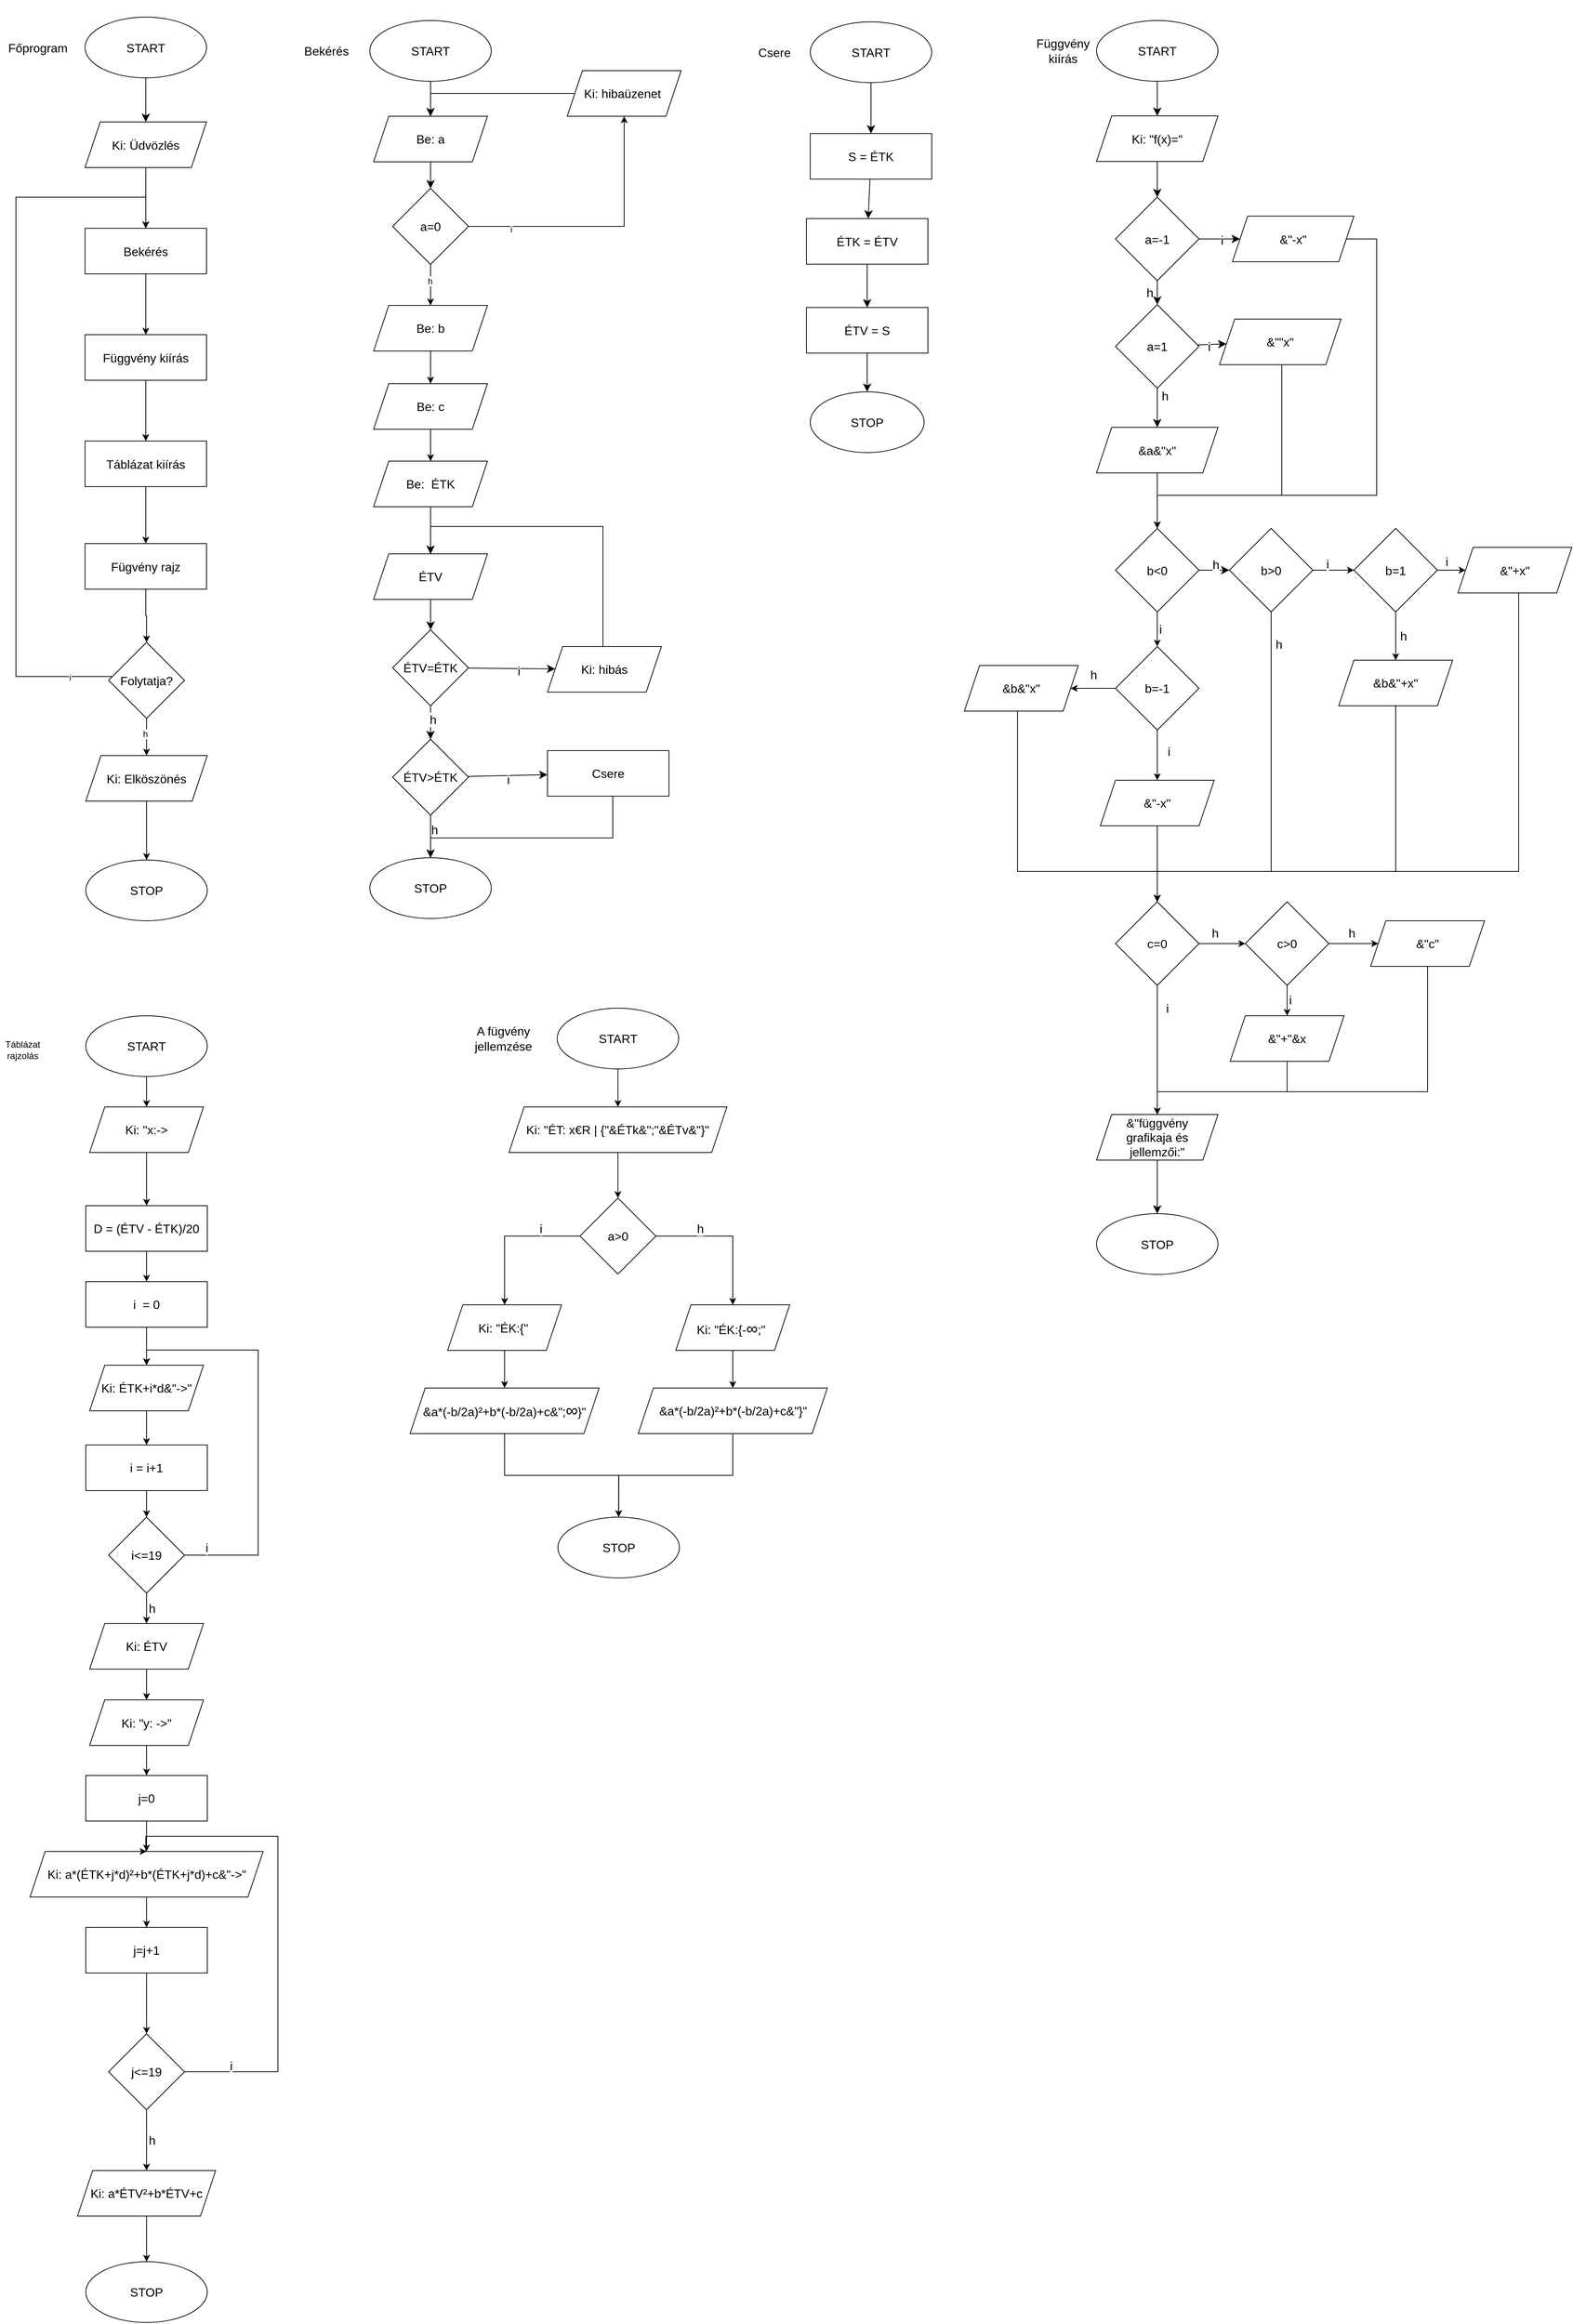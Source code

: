 <mxfile version="22.1.4" type="device">
  <diagram name="Page-1" id="qdzfyHsOn-7PARTNo58R">
    <mxGraphModel dx="932" dy="525" grid="1" gridSize="10" guides="1" tooltips="1" connect="1" arrows="1" fold="1" page="1" pageScale="1" pageWidth="2339" pageHeight="3300" math="0" shadow="0">
      <root>
        <mxCell id="0" />
        <mxCell id="1" parent="0" />
        <mxCell id="FSE7aKeg8mrb0SYGzCDo-2" value="" style="edgeStyle=orthogonalEdgeStyle;rounded=0;orthogonalLoop=1;jettySize=auto;html=1;" edge="1" parent="1" source="FSE7aKeg8mrb0SYGzCDo-3" target="FSE7aKeg8mrb0SYGzCDo-9">
          <mxGeometry relative="1" as="geometry" />
        </mxCell>
        <mxCell id="FSE7aKeg8mrb0SYGzCDo-3" value="Ki: Üdvözlés" style="shape=parallelogram;perimeter=parallelogramPerimeter;whiteSpace=wrap;html=1;fixedSize=1;fontSize=16;" vertex="1" parent="1">
          <mxGeometry x="232" y="173.5" width="160" height="60" as="geometry" />
        </mxCell>
        <mxCell id="FSE7aKeg8mrb0SYGzCDo-4" value="" style="edgeStyle=none;curved=1;rounded=0;orthogonalLoop=1;jettySize=auto;html=1;fontSize=12;startSize=8;endSize=8;" edge="1" parent="1" source="FSE7aKeg8mrb0SYGzCDo-5" target="FSE7aKeg8mrb0SYGzCDo-3">
          <mxGeometry relative="1" as="geometry" />
        </mxCell>
        <mxCell id="FSE7aKeg8mrb0SYGzCDo-5" value="START" style="ellipse;whiteSpace=wrap;html=1;fontSize=16;" vertex="1" parent="1">
          <mxGeometry x="232" y="35.5" width="160" height="80" as="geometry" />
        </mxCell>
        <mxCell id="FSE7aKeg8mrb0SYGzCDo-6" value="STOP" style="ellipse;whiteSpace=wrap;html=1;fontSize=16;" vertex="1" parent="1">
          <mxGeometry x="233" y="1145" width="160" height="80" as="geometry" />
        </mxCell>
        <mxCell id="FSE7aKeg8mrb0SYGzCDo-7" value="Főprogram" style="text;html=1;strokeColor=none;fillColor=none;align=center;verticalAlign=middle;whiteSpace=wrap;rounded=0;fontSize=16;" vertex="1" parent="1">
          <mxGeometry x="140" y="60.5" width="60" height="30" as="geometry" />
        </mxCell>
        <mxCell id="FSE7aKeg8mrb0SYGzCDo-8" value="" style="edgeStyle=orthogonalEdgeStyle;rounded=0;orthogonalLoop=1;jettySize=auto;html=1;" edge="1" parent="1" source="FSE7aKeg8mrb0SYGzCDo-9" target="FSE7aKeg8mrb0SYGzCDo-11">
          <mxGeometry relative="1" as="geometry" />
        </mxCell>
        <mxCell id="FSE7aKeg8mrb0SYGzCDo-9" value="Bekérés" style="whiteSpace=wrap;html=1;fontSize=16;" vertex="1" parent="1">
          <mxGeometry x="232" y="313.5" width="160" height="60" as="geometry" />
        </mxCell>
        <mxCell id="FSE7aKeg8mrb0SYGzCDo-10" value="" style="edgeStyle=orthogonalEdgeStyle;rounded=0;orthogonalLoop=1;jettySize=auto;html=1;" edge="1" parent="1" source="FSE7aKeg8mrb0SYGzCDo-11" target="FSE7aKeg8mrb0SYGzCDo-13">
          <mxGeometry relative="1" as="geometry" />
        </mxCell>
        <mxCell id="FSE7aKeg8mrb0SYGzCDo-11" value="Függvény kiírás" style="whiteSpace=wrap;html=1;fontSize=16;" vertex="1" parent="1">
          <mxGeometry x="232" y="453.5" width="160" height="60" as="geometry" />
        </mxCell>
        <mxCell id="FSE7aKeg8mrb0SYGzCDo-12" value="" style="edgeStyle=orthogonalEdgeStyle;rounded=0;orthogonalLoop=1;jettySize=auto;html=1;" edge="1" parent="1" source="FSE7aKeg8mrb0SYGzCDo-13" target="FSE7aKeg8mrb0SYGzCDo-15">
          <mxGeometry relative="1" as="geometry" />
        </mxCell>
        <mxCell id="FSE7aKeg8mrb0SYGzCDo-13" value="Táblázat kiírás" style="whiteSpace=wrap;html=1;fontSize=16;" vertex="1" parent="1">
          <mxGeometry x="232" y="593.5" width="160" height="60" as="geometry" />
        </mxCell>
        <mxCell id="FSE7aKeg8mrb0SYGzCDo-14" value="" style="edgeStyle=orthogonalEdgeStyle;rounded=0;orthogonalLoop=1;jettySize=auto;html=1;" edge="1" parent="1" source="FSE7aKeg8mrb0SYGzCDo-15" target="FSE7aKeg8mrb0SYGzCDo-20">
          <mxGeometry relative="1" as="geometry" />
        </mxCell>
        <mxCell id="FSE7aKeg8mrb0SYGzCDo-15" value="Fügvény rajz" style="whiteSpace=wrap;html=1;fontSize=16;" vertex="1" parent="1">
          <mxGeometry x="232" y="728.5" width="160" height="60" as="geometry" />
        </mxCell>
        <mxCell id="FSE7aKeg8mrb0SYGzCDo-16" value="" style="edgeStyle=orthogonalEdgeStyle;rounded=0;orthogonalLoop=1;jettySize=auto;html=1;entryX=0.5;entryY=0;entryDx=0;entryDy=0;" edge="1" parent="1" source="FSE7aKeg8mrb0SYGzCDo-20" target="FSE7aKeg8mrb0SYGzCDo-23">
          <mxGeometry relative="1" as="geometry">
            <mxPoint x="312" y="1003.5" as="targetPoint" />
            <Array as="points" />
          </mxGeometry>
        </mxCell>
        <mxCell id="FSE7aKeg8mrb0SYGzCDo-17" value="h" style="edgeLabel;html=1;align=center;verticalAlign=middle;resizable=0;points=[];" vertex="1" connectable="0" parent="FSE7aKeg8mrb0SYGzCDo-16">
          <mxGeometry x="-0.149" y="-2" relative="1" as="geometry">
            <mxPoint y="-1" as="offset" />
          </mxGeometry>
        </mxCell>
        <mxCell id="FSE7aKeg8mrb0SYGzCDo-18" style="edgeStyle=orthogonalEdgeStyle;rounded=0;orthogonalLoop=1;jettySize=auto;html=1;entryX=0.5;entryY=0;entryDx=0;entryDy=0;" edge="1" parent="1" source="FSE7aKeg8mrb0SYGzCDo-20" target="FSE7aKeg8mrb0SYGzCDo-9">
          <mxGeometry relative="1" as="geometry">
            <Array as="points">
              <mxPoint x="141" y="903.5" />
              <mxPoint x="141" y="272.5" />
              <mxPoint x="312" y="272.5" />
            </Array>
          </mxGeometry>
        </mxCell>
        <mxCell id="FSE7aKeg8mrb0SYGzCDo-19" value="i" style="edgeLabel;html=1;align=center;verticalAlign=middle;resizable=0;points=[];" vertex="1" connectable="0" parent="FSE7aKeg8mrb0SYGzCDo-18">
          <mxGeometry x="-0.885" y="1" relative="1" as="geometry">
            <mxPoint as="offset" />
          </mxGeometry>
        </mxCell>
        <mxCell id="FSE7aKeg8mrb0SYGzCDo-20" value="Folytatja?" style="rhombus;whiteSpace=wrap;html=1;fontSize=16;" vertex="1" parent="1">
          <mxGeometry x="263" y="858.5" width="100" height="100" as="geometry" />
        </mxCell>
        <mxCell id="FSE7aKeg8mrb0SYGzCDo-25" style="edgeStyle=orthogonalEdgeStyle;rounded=0;orthogonalLoop=1;jettySize=auto;html=1;entryX=0.5;entryY=0;entryDx=0;entryDy=0;" edge="1" parent="1" source="FSE7aKeg8mrb0SYGzCDo-23" target="FSE7aKeg8mrb0SYGzCDo-6">
          <mxGeometry relative="1" as="geometry" />
        </mxCell>
        <mxCell id="FSE7aKeg8mrb0SYGzCDo-23" value="Ki: Elköszönés" style="shape=parallelogram;perimeter=parallelogramPerimeter;whiteSpace=wrap;html=1;fixedSize=1;fontSize=16;" vertex="1" parent="1">
          <mxGeometry x="233" y="1007.5" width="160" height="60" as="geometry" />
        </mxCell>
        <mxCell id="FSE7aKeg8mrb0SYGzCDo-26" value="" style="edgeStyle=none;curved=1;rounded=0;orthogonalLoop=1;jettySize=auto;html=1;fontSize=12;startSize=8;endSize=8;" edge="1" parent="1" source="FSE7aKeg8mrb0SYGzCDo-27" target="FSE7aKeg8mrb0SYGzCDo-34">
          <mxGeometry relative="1" as="geometry" />
        </mxCell>
        <mxCell id="FSE7aKeg8mrb0SYGzCDo-27" value="Be: a" style="shape=parallelogram;perimeter=parallelogramPerimeter;whiteSpace=wrap;html=1;fixedSize=1;fontSize=16;" vertex="1" parent="1">
          <mxGeometry x="612" y="166" width="150" height="60" as="geometry" />
        </mxCell>
        <mxCell id="FSE7aKeg8mrb0SYGzCDo-28" value="" style="edgeStyle=none;curved=1;rounded=0;orthogonalLoop=1;jettySize=auto;html=1;fontSize=12;startSize=8;endSize=8;" edge="1" parent="1" source="FSE7aKeg8mrb0SYGzCDo-29" target="FSE7aKeg8mrb0SYGzCDo-27">
          <mxGeometry relative="1" as="geometry" />
        </mxCell>
        <mxCell id="FSE7aKeg8mrb0SYGzCDo-29" value="START" style="ellipse;whiteSpace=wrap;html=1;fontSize=16;" vertex="1" parent="1">
          <mxGeometry x="607" y="40" width="160" height="80" as="geometry" />
        </mxCell>
        <mxCell id="FSE7aKeg8mrb0SYGzCDo-30" style="edgeStyle=orthogonalEdgeStyle;rounded=0;orthogonalLoop=1;jettySize=auto;html=1;" edge="1" parent="1" source="FSE7aKeg8mrb0SYGzCDo-34" target="FSE7aKeg8mrb0SYGzCDo-38">
          <mxGeometry relative="1" as="geometry" />
        </mxCell>
        <mxCell id="FSE7aKeg8mrb0SYGzCDo-31" value="h&lt;br&gt;" style="edgeLabel;html=1;align=center;verticalAlign=middle;resizable=0;points=[];" vertex="1" connectable="0" parent="FSE7aKeg8mrb0SYGzCDo-30">
          <mxGeometry x="-0.192" y="-1" relative="1" as="geometry">
            <mxPoint as="offset" />
          </mxGeometry>
        </mxCell>
        <mxCell id="FSE7aKeg8mrb0SYGzCDo-32" style="edgeStyle=orthogonalEdgeStyle;rounded=0;orthogonalLoop=1;jettySize=auto;html=1;entryX=0.5;entryY=1;entryDx=0;entryDy=0;" edge="1" parent="1" source="FSE7aKeg8mrb0SYGzCDo-34" target="FSE7aKeg8mrb0SYGzCDo-36">
          <mxGeometry relative="1" as="geometry">
            <mxPoint x="826" y="224.167" as="targetPoint" />
          </mxGeometry>
        </mxCell>
        <mxCell id="FSE7aKeg8mrb0SYGzCDo-33" value="i" style="edgeLabel;html=1;align=center;verticalAlign=middle;resizable=0;points=[];" vertex="1" connectable="0" parent="FSE7aKeg8mrb0SYGzCDo-32">
          <mxGeometry x="-0.679" y="-4" relative="1" as="geometry">
            <mxPoint as="offset" />
          </mxGeometry>
        </mxCell>
        <mxCell id="FSE7aKeg8mrb0SYGzCDo-34" value="a=0" style="rhombus;whiteSpace=wrap;html=1;fontSize=16;" vertex="1" parent="1">
          <mxGeometry x="637" y="261" width="100" height="100" as="geometry" />
        </mxCell>
        <mxCell id="FSE7aKeg8mrb0SYGzCDo-35" style="edgeStyle=orthogonalEdgeStyle;rounded=0;orthogonalLoop=1;jettySize=auto;html=1;entryX=0.5;entryY=0;entryDx=0;entryDy=0;" edge="1" parent="1" source="FSE7aKeg8mrb0SYGzCDo-36" target="FSE7aKeg8mrb0SYGzCDo-27">
          <mxGeometry relative="1" as="geometry" />
        </mxCell>
        <mxCell id="FSE7aKeg8mrb0SYGzCDo-36" value="Ki: hibaüzenet&amp;nbsp;" style="shape=parallelogram;perimeter=parallelogramPerimeter;whiteSpace=wrap;html=1;fixedSize=1;fontSize=16;" vertex="1" parent="1">
          <mxGeometry x="867" y="106" width="150" height="60" as="geometry" />
        </mxCell>
        <mxCell id="FSE7aKeg8mrb0SYGzCDo-70" value="" style="edgeStyle=orthogonalEdgeStyle;rounded=0;orthogonalLoop=1;jettySize=auto;html=1;" edge="1" parent="1" source="FSE7aKeg8mrb0SYGzCDo-38" target="FSE7aKeg8mrb0SYGzCDo-69">
          <mxGeometry relative="1" as="geometry" />
        </mxCell>
        <mxCell id="FSE7aKeg8mrb0SYGzCDo-38" value="Be: b" style="shape=parallelogram;perimeter=parallelogramPerimeter;whiteSpace=wrap;html=1;fixedSize=1;fontSize=16;" vertex="1" parent="1">
          <mxGeometry x="612" y="415" width="150" height="60" as="geometry" />
        </mxCell>
        <mxCell id="FSE7aKeg8mrb0SYGzCDo-39" value="" style="edgeStyle=none;curved=1;rounded=0;orthogonalLoop=1;jettySize=auto;html=1;fontSize=12;startSize=8;endSize=8;" edge="1" parent="1" source="FSE7aKeg8mrb0SYGzCDo-40" target="FSE7aKeg8mrb0SYGzCDo-42">
          <mxGeometry relative="1" as="geometry" />
        </mxCell>
        <mxCell id="FSE7aKeg8mrb0SYGzCDo-40" value="Be:&amp;nbsp; ÉTK" style="shape=parallelogram;perimeter=parallelogramPerimeter;whiteSpace=wrap;html=1;fixedSize=1;fontSize=16;" vertex="1" parent="1">
          <mxGeometry x="612" y="620" width="150" height="60" as="geometry" />
        </mxCell>
        <mxCell id="FSE7aKeg8mrb0SYGzCDo-41" value="" style="edgeStyle=none;curved=1;rounded=0;orthogonalLoop=1;jettySize=auto;html=1;fontSize=12;startSize=8;endSize=8;" edge="1" parent="1" source="FSE7aKeg8mrb0SYGzCDo-42" target="FSE7aKeg8mrb0SYGzCDo-47">
          <mxGeometry relative="1" as="geometry" />
        </mxCell>
        <mxCell id="FSE7aKeg8mrb0SYGzCDo-42" value="ÉTV" style="shape=parallelogram;perimeter=parallelogramPerimeter;whiteSpace=wrap;html=1;fixedSize=1;fontSize=16;" vertex="1" parent="1">
          <mxGeometry x="612" y="742" width="150" height="60" as="geometry" />
        </mxCell>
        <mxCell id="FSE7aKeg8mrb0SYGzCDo-43" value="" style="edgeStyle=none;curved=1;rounded=0;orthogonalLoop=1;jettySize=auto;html=1;fontSize=12;startSize=8;endSize=8;" edge="1" parent="1" source="FSE7aKeg8mrb0SYGzCDo-47" target="FSE7aKeg8mrb0SYGzCDo-49">
          <mxGeometry relative="1" as="geometry" />
        </mxCell>
        <mxCell id="FSE7aKeg8mrb0SYGzCDo-44" value="i" style="edgeLabel;html=1;align=center;verticalAlign=middle;resizable=0;points=[];fontSize=16;" vertex="1" connectable="0" parent="FSE7aKeg8mrb0SYGzCDo-43">
          <mxGeometry x="0.151" y="-3" relative="1" as="geometry">
            <mxPoint as="offset" />
          </mxGeometry>
        </mxCell>
        <mxCell id="FSE7aKeg8mrb0SYGzCDo-45" value="" style="edgeStyle=none;curved=1;rounded=0;orthogonalLoop=1;jettySize=auto;html=1;fontSize=12;startSize=8;endSize=8;" edge="1" parent="1" source="FSE7aKeg8mrb0SYGzCDo-47" target="FSE7aKeg8mrb0SYGzCDo-54">
          <mxGeometry relative="1" as="geometry" />
        </mxCell>
        <mxCell id="FSE7aKeg8mrb0SYGzCDo-46" value="h" style="edgeLabel;html=1;align=center;verticalAlign=middle;resizable=0;points=[];fontSize=16;" vertex="1" connectable="0" parent="FSE7aKeg8mrb0SYGzCDo-45">
          <mxGeometry x="-0.205" y="3" relative="1" as="geometry">
            <mxPoint as="offset" />
          </mxGeometry>
        </mxCell>
        <mxCell id="FSE7aKeg8mrb0SYGzCDo-47" value="ÉTV=ÉTK" style="rhombus;whiteSpace=wrap;html=1;fontSize=16;" vertex="1" parent="1">
          <mxGeometry x="637" y="842" width="100" height="100" as="geometry" />
        </mxCell>
        <mxCell id="FSE7aKeg8mrb0SYGzCDo-48" style="edgeStyle=orthogonalEdgeStyle;rounded=0;orthogonalLoop=1;jettySize=auto;html=1;entryX=0.5;entryY=0;entryDx=0;entryDy=0;" edge="1" parent="1" source="FSE7aKeg8mrb0SYGzCDo-49" target="FSE7aKeg8mrb0SYGzCDo-42">
          <mxGeometry relative="1" as="geometry">
            <Array as="points">
              <mxPoint x="914" y="706" />
              <mxPoint x="687" y="706" />
            </Array>
          </mxGeometry>
        </mxCell>
        <mxCell id="FSE7aKeg8mrb0SYGzCDo-49" value="Ki: hibás" style="shape=parallelogram;perimeter=parallelogramPerimeter;whiteSpace=wrap;html=1;fixedSize=1;fontSize=16;" vertex="1" parent="1">
          <mxGeometry x="841" y="864" width="150" height="60" as="geometry" />
        </mxCell>
        <mxCell id="FSE7aKeg8mrb0SYGzCDo-50" style="edgeStyle=none;curved=1;rounded=0;orthogonalLoop=1;jettySize=auto;html=1;entryX=0.5;entryY=0;entryDx=0;entryDy=0;fontSize=12;startSize=8;endSize=8;" edge="1" parent="1" source="FSE7aKeg8mrb0SYGzCDo-54" target="FSE7aKeg8mrb0SYGzCDo-55">
          <mxGeometry relative="1" as="geometry" />
        </mxCell>
        <mxCell id="FSE7aKeg8mrb0SYGzCDo-51" value="h" style="edgeLabel;html=1;align=center;verticalAlign=middle;resizable=0;points=[];fontSize=16;" vertex="1" connectable="0" parent="FSE7aKeg8mrb0SYGzCDo-50">
          <mxGeometry x="-0.322" y="5" relative="1" as="geometry">
            <mxPoint as="offset" />
          </mxGeometry>
        </mxCell>
        <mxCell id="FSE7aKeg8mrb0SYGzCDo-52" value="" style="edgeStyle=none;curved=1;rounded=0;orthogonalLoop=1;jettySize=auto;html=1;fontSize=12;startSize=8;endSize=8;" edge="1" parent="1" source="FSE7aKeg8mrb0SYGzCDo-54" target="FSE7aKeg8mrb0SYGzCDo-57">
          <mxGeometry relative="1" as="geometry" />
        </mxCell>
        <mxCell id="FSE7aKeg8mrb0SYGzCDo-53" value="i" style="edgeLabel;html=1;align=center;verticalAlign=middle;resizable=0;points=[];fontSize=16;" vertex="1" connectable="0" parent="FSE7aKeg8mrb0SYGzCDo-52">
          <mxGeometry x="0.031" y="-5" relative="1" as="geometry">
            <mxPoint x="-1" as="offset" />
          </mxGeometry>
        </mxCell>
        <mxCell id="FSE7aKeg8mrb0SYGzCDo-54" value="ÉTV&amp;gt;ÉTK" style="rhombus;whiteSpace=wrap;html=1;fontSize=16;" vertex="1" parent="1">
          <mxGeometry x="637" y="986" width="100" height="100" as="geometry" />
        </mxCell>
        <mxCell id="FSE7aKeg8mrb0SYGzCDo-55" value="STOP" style="ellipse;whiteSpace=wrap;html=1;fontSize=16;" vertex="1" parent="1">
          <mxGeometry x="607" y="1142" width="160" height="80" as="geometry" />
        </mxCell>
        <mxCell id="FSE7aKeg8mrb0SYGzCDo-56" style="edgeStyle=orthogonalEdgeStyle;rounded=0;orthogonalLoop=1;jettySize=auto;html=1;entryX=0.5;entryY=0;entryDx=0;entryDy=0;" edge="1" parent="1" source="FSE7aKeg8mrb0SYGzCDo-57" target="FSE7aKeg8mrb0SYGzCDo-55">
          <mxGeometry relative="1" as="geometry">
            <Array as="points">
              <mxPoint x="927" y="1116" />
              <mxPoint x="687" y="1116" />
            </Array>
          </mxGeometry>
        </mxCell>
        <mxCell id="FSE7aKeg8mrb0SYGzCDo-57" value="Csere" style="whiteSpace=wrap;html=1;fontSize=16;" vertex="1" parent="1">
          <mxGeometry x="841" y="1001" width="160" height="60" as="geometry" />
        </mxCell>
        <mxCell id="FSE7aKeg8mrb0SYGzCDo-58" value="Bekérés" style="text;html=1;strokeColor=none;fillColor=none;align=center;verticalAlign=middle;whiteSpace=wrap;rounded=0;fontSize=16;" vertex="1" parent="1">
          <mxGeometry x="520" y="65" width="60" height="30" as="geometry" />
        </mxCell>
        <mxCell id="FSE7aKeg8mrb0SYGzCDo-59" value="" style="edgeStyle=none;curved=1;rounded=0;orthogonalLoop=1;jettySize=auto;html=1;fontSize=12;startSize=8;endSize=8;" edge="1" parent="1" source="FSE7aKeg8mrb0SYGzCDo-60" target="FSE7aKeg8mrb0SYGzCDo-63">
          <mxGeometry relative="1" as="geometry" />
        </mxCell>
        <mxCell id="FSE7aKeg8mrb0SYGzCDo-60" value="START" style="ellipse;whiteSpace=wrap;html=1;fontSize=16;" vertex="1" parent="1">
          <mxGeometry x="1187" y="41.75" width="160" height="80" as="geometry" />
        </mxCell>
        <mxCell id="FSE7aKeg8mrb0SYGzCDo-61" value="Csere" style="text;html=1;strokeColor=none;fillColor=none;align=center;verticalAlign=middle;whiteSpace=wrap;rounded=0;fontSize=16;" vertex="1" parent="1">
          <mxGeometry x="1110" y="13.25" width="60" height="137" as="geometry" />
        </mxCell>
        <mxCell id="FSE7aKeg8mrb0SYGzCDo-62" value="" style="edgeStyle=none;curved=1;rounded=0;orthogonalLoop=1;jettySize=auto;html=1;fontSize=12;startSize=8;endSize=8;" edge="1" parent="1" source="FSE7aKeg8mrb0SYGzCDo-63" target="FSE7aKeg8mrb0SYGzCDo-65">
          <mxGeometry relative="1" as="geometry" />
        </mxCell>
        <mxCell id="FSE7aKeg8mrb0SYGzCDo-63" value="S = ÉTK" style="whiteSpace=wrap;html=1;fontSize=16;" vertex="1" parent="1">
          <mxGeometry x="1187" y="188.75" width="160" height="60" as="geometry" />
        </mxCell>
        <mxCell id="FSE7aKeg8mrb0SYGzCDo-64" value="" style="edgeStyle=none;curved=1;rounded=0;orthogonalLoop=1;jettySize=auto;html=1;fontSize=12;startSize=8;endSize=8;" edge="1" parent="1" source="FSE7aKeg8mrb0SYGzCDo-65" target="FSE7aKeg8mrb0SYGzCDo-67">
          <mxGeometry relative="1" as="geometry" />
        </mxCell>
        <mxCell id="FSE7aKeg8mrb0SYGzCDo-65" value="ÉTK = ÉTV" style="whiteSpace=wrap;html=1;fontSize=16;" vertex="1" parent="1">
          <mxGeometry x="1182" y="300.75" width="160" height="60" as="geometry" />
        </mxCell>
        <mxCell id="FSE7aKeg8mrb0SYGzCDo-66" style="edgeStyle=none;curved=1;rounded=0;orthogonalLoop=1;jettySize=auto;html=1;fontSize=12;startSize=8;endSize=8;" edge="1" parent="1" source="FSE7aKeg8mrb0SYGzCDo-67" target="FSE7aKeg8mrb0SYGzCDo-68">
          <mxGeometry relative="1" as="geometry" />
        </mxCell>
        <mxCell id="FSE7aKeg8mrb0SYGzCDo-67" value="ÉTV = S" style="whiteSpace=wrap;html=1;fontSize=16;" vertex="1" parent="1">
          <mxGeometry x="1182" y="417.75" width="160" height="60" as="geometry" />
        </mxCell>
        <mxCell id="FSE7aKeg8mrb0SYGzCDo-68" value="STOP" style="ellipse;whiteSpace=wrap;html=1;fontSize=16;" vertex="1" parent="1">
          <mxGeometry x="1187" y="528.75" width="150" height="80" as="geometry" />
        </mxCell>
        <mxCell id="FSE7aKeg8mrb0SYGzCDo-71" style="edgeStyle=orthogonalEdgeStyle;rounded=0;orthogonalLoop=1;jettySize=auto;html=1;entryX=0.5;entryY=0;entryDx=0;entryDy=0;" edge="1" parent="1" source="FSE7aKeg8mrb0SYGzCDo-69" target="FSE7aKeg8mrb0SYGzCDo-40">
          <mxGeometry relative="1" as="geometry" />
        </mxCell>
        <mxCell id="FSE7aKeg8mrb0SYGzCDo-69" value="Be: c" style="shape=parallelogram;perimeter=parallelogramPerimeter;whiteSpace=wrap;html=1;fixedSize=1;fontSize=16;" vertex="1" parent="1">
          <mxGeometry x="612" y="518" width="150" height="60" as="geometry" />
        </mxCell>
        <mxCell id="FSE7aKeg8mrb0SYGzCDo-72" style="edgeStyle=orthogonalEdgeStyle;rounded=0;orthogonalLoop=1;jettySize=auto;html=1;entryX=0.5;entryY=0;entryDx=0;entryDy=0;" edge="1" parent="1" source="FSE7aKeg8mrb0SYGzCDo-73" target="FSE7aKeg8mrb0SYGzCDo-97">
          <mxGeometry relative="1" as="geometry" />
        </mxCell>
        <mxCell id="FSE7aKeg8mrb0SYGzCDo-73" value="&amp;amp;a&amp;amp;&quot;x&quot;" style="shape=parallelogram;perimeter=parallelogramPerimeter;whiteSpace=wrap;html=1;fixedSize=1;fontSize=16;" vertex="1" parent="1">
          <mxGeometry x="1564" y="575.5" width="160" height="60" as="geometry" />
        </mxCell>
        <mxCell id="FSE7aKeg8mrb0SYGzCDo-74" value="Függvény kiírás" style="text;html=1;strokeColor=none;fillColor=none;align=center;verticalAlign=middle;whiteSpace=wrap;rounded=0;fontSize=16;" vertex="1" parent="1">
          <mxGeometry x="1490" y="65" width="60" height="30" as="geometry" />
        </mxCell>
        <mxCell id="FSE7aKeg8mrb0SYGzCDo-75" value="" style="edgeStyle=none;curved=1;rounded=0;orthogonalLoop=1;jettySize=auto;html=1;fontSize=12;startSize=8;endSize=8;exitX=0.5;exitY=1;exitDx=0;exitDy=0;" edge="1" parent="1" source="FSE7aKeg8mrb0SYGzCDo-76" target="FSE7aKeg8mrb0SYGzCDo-78">
          <mxGeometry relative="1" as="geometry" />
        </mxCell>
        <mxCell id="FSE7aKeg8mrb0SYGzCDo-76" value="START" style="ellipse;whiteSpace=wrap;html=1;fontSize=16;" vertex="1" parent="1">
          <mxGeometry x="1564" y="40" width="160" height="80" as="geometry" />
        </mxCell>
        <mxCell id="FSE7aKeg8mrb0SYGzCDo-77" value="" style="edgeStyle=none;curved=1;rounded=0;orthogonalLoop=1;jettySize=auto;html=1;fontSize=12;startSize=8;endSize=8;" edge="1" parent="1" source="FSE7aKeg8mrb0SYGzCDo-78" target="FSE7aKeg8mrb0SYGzCDo-83">
          <mxGeometry relative="1" as="geometry" />
        </mxCell>
        <mxCell id="FSE7aKeg8mrb0SYGzCDo-78" value="Ki: &quot;f(x)=&quot;" style="shape=parallelogram;perimeter=parallelogramPerimeter;whiteSpace=wrap;html=1;fixedSize=1;fontSize=16;" vertex="1" parent="1">
          <mxGeometry x="1564" y="165.5" width="160" height="60" as="geometry" />
        </mxCell>
        <mxCell id="FSE7aKeg8mrb0SYGzCDo-79" value="" style="edgeStyle=none;curved=1;rounded=0;orthogonalLoop=1;jettySize=auto;html=1;fontSize=12;startSize=8;endSize=8;" edge="1" parent="1" source="FSE7aKeg8mrb0SYGzCDo-83" target="FSE7aKeg8mrb0SYGzCDo-85">
          <mxGeometry relative="1" as="geometry" />
        </mxCell>
        <mxCell id="FSE7aKeg8mrb0SYGzCDo-80" value="i" style="edgeLabel;html=1;align=center;verticalAlign=middle;resizable=0;points=[];fontSize=16;" vertex="1" connectable="0" parent="FSE7aKeg8mrb0SYGzCDo-79">
          <mxGeometry x="0.117" y="-1" relative="1" as="geometry">
            <mxPoint as="offset" />
          </mxGeometry>
        </mxCell>
        <mxCell id="FSE7aKeg8mrb0SYGzCDo-81" value="" style="edgeStyle=none;curved=1;rounded=0;orthogonalLoop=1;jettySize=auto;html=1;fontSize=12;startSize=8;endSize=8;" edge="1" parent="1" source="FSE7aKeg8mrb0SYGzCDo-83" target="FSE7aKeg8mrb0SYGzCDo-90">
          <mxGeometry relative="1" as="geometry" />
        </mxCell>
        <mxCell id="FSE7aKeg8mrb0SYGzCDo-82" value="h" style="edgeLabel;html=1;align=center;verticalAlign=middle;resizable=0;points=[];fontSize=16;" vertex="1" connectable="0" parent="FSE7aKeg8mrb0SYGzCDo-81">
          <mxGeometry x="-0.028" y="-10" relative="1" as="geometry">
            <mxPoint as="offset" />
          </mxGeometry>
        </mxCell>
        <mxCell id="FSE7aKeg8mrb0SYGzCDo-83" value="a=-1" style="rhombus;whiteSpace=wrap;html=1;fontSize=16;" vertex="1" parent="1">
          <mxGeometry x="1589" y="272.5" width="110" height="110" as="geometry" />
        </mxCell>
        <mxCell id="FSE7aKeg8mrb0SYGzCDo-84" style="edgeStyle=orthogonalEdgeStyle;rounded=0;orthogonalLoop=1;jettySize=auto;html=1;entryX=0.5;entryY=0;entryDx=0;entryDy=0;" edge="1" parent="1">
          <mxGeometry relative="1" as="geometry">
            <mxPoint x="1892.985" y="327.545" as="sourcePoint" />
            <mxPoint x="1644" y="708.5" as="targetPoint" />
            <Array as="points">
              <mxPoint x="1933" y="327" />
              <mxPoint x="1933" y="665" />
              <mxPoint x="1644" y="665" />
            </Array>
          </mxGeometry>
        </mxCell>
        <mxCell id="FSE7aKeg8mrb0SYGzCDo-85" value="&amp;amp;&quot;-x&quot;" style="shape=parallelogram;perimeter=parallelogramPerimeter;whiteSpace=wrap;html=1;fixedSize=1;fontSize=16;" vertex="1" parent="1">
          <mxGeometry x="1743" y="297.5" width="160" height="60" as="geometry" />
        </mxCell>
        <mxCell id="FSE7aKeg8mrb0SYGzCDo-86" value="" style="edgeStyle=none;curved=1;rounded=0;orthogonalLoop=1;jettySize=auto;html=1;fontSize=12;startSize=8;endSize=8;" edge="1" parent="1" source="FSE7aKeg8mrb0SYGzCDo-90" target="FSE7aKeg8mrb0SYGzCDo-92">
          <mxGeometry relative="1" as="geometry" />
        </mxCell>
        <mxCell id="FSE7aKeg8mrb0SYGzCDo-87" value="i" style="edgeLabel;html=1;align=center;verticalAlign=middle;resizable=0;points=[];fontSize=16;" vertex="1" connectable="0" parent="FSE7aKeg8mrb0SYGzCDo-86">
          <mxGeometry x="-0.214" y="-2" relative="1" as="geometry">
            <mxPoint as="offset" />
          </mxGeometry>
        </mxCell>
        <mxCell id="FSE7aKeg8mrb0SYGzCDo-88" value="" style="edgeStyle=none;curved=1;rounded=0;orthogonalLoop=1;jettySize=auto;html=1;fontSize=12;startSize=8;endSize=8;" edge="1" parent="1" source="FSE7aKeg8mrb0SYGzCDo-90" target="FSE7aKeg8mrb0SYGzCDo-73">
          <mxGeometry relative="1" as="geometry" />
        </mxCell>
        <mxCell id="FSE7aKeg8mrb0SYGzCDo-89" value="h" style="edgeLabel;html=1;align=center;verticalAlign=middle;resizable=0;points=[];fontSize=16;" vertex="1" connectable="0" parent="FSE7aKeg8mrb0SYGzCDo-88">
          <mxGeometry x="-0.658" y="10" relative="1" as="geometry">
            <mxPoint y="1" as="offset" />
          </mxGeometry>
        </mxCell>
        <mxCell id="FSE7aKeg8mrb0SYGzCDo-90" value="a=1" style="rhombus;whiteSpace=wrap;html=1;fontSize=16;" vertex="1" parent="1">
          <mxGeometry x="1589" y="414" width="110" height="110" as="geometry" />
        </mxCell>
        <mxCell id="FSE7aKeg8mrb0SYGzCDo-91" style="edgeStyle=orthogonalEdgeStyle;rounded=0;orthogonalLoop=1;jettySize=auto;html=1;entryX=0.5;entryY=0;entryDx=0;entryDy=0;" edge="1" parent="1" source="FSE7aKeg8mrb0SYGzCDo-92" target="FSE7aKeg8mrb0SYGzCDo-97">
          <mxGeometry relative="1" as="geometry">
            <Array as="points">
              <mxPoint x="1808" y="665" />
              <mxPoint x="1644" y="665" />
            </Array>
          </mxGeometry>
        </mxCell>
        <mxCell id="FSE7aKeg8mrb0SYGzCDo-92" value="&amp;amp;&quot;&quot;x&quot;" style="shape=parallelogram;perimeter=parallelogramPerimeter;whiteSpace=wrap;html=1;fixedSize=1;fontSize=16;" vertex="1" parent="1">
          <mxGeometry x="1726" y="433" width="160" height="60" as="geometry" />
        </mxCell>
        <mxCell id="FSE7aKeg8mrb0SYGzCDo-93" value="" style="edgeStyle=none;curved=1;rounded=0;orthogonalLoop=1;jettySize=auto;html=1;fontSize=12;startSize=8;endSize=8;" edge="1" parent="1" source="FSE7aKeg8mrb0SYGzCDo-97" target="FSE7aKeg8mrb0SYGzCDo-102">
          <mxGeometry relative="1" as="geometry" />
        </mxCell>
        <mxCell id="FSE7aKeg8mrb0SYGzCDo-94" value="h" style="edgeLabel;html=1;align=center;verticalAlign=middle;resizable=0;points=[];fontSize=16;" vertex="1" connectable="0" parent="FSE7aKeg8mrb0SYGzCDo-93">
          <mxGeometry x="0.368" y="8" relative="1" as="geometry">
            <mxPoint x="-6" as="offset" />
          </mxGeometry>
        </mxCell>
        <mxCell id="FSE7aKeg8mrb0SYGzCDo-127" style="edgeStyle=orthogonalEdgeStyle;rounded=0;orthogonalLoop=1;jettySize=auto;html=1;" edge="1" parent="1" source="FSE7aKeg8mrb0SYGzCDo-97" target="FSE7aKeg8mrb0SYGzCDo-120">
          <mxGeometry relative="1" as="geometry" />
        </mxCell>
        <mxCell id="FSE7aKeg8mrb0SYGzCDo-97" value="b&amp;lt;0" style="rhombus;whiteSpace=wrap;html=1;fontSize=16;" vertex="1" parent="1">
          <mxGeometry x="1589" y="708.5" width="110" height="110" as="geometry" />
        </mxCell>
        <mxCell id="FSE7aKeg8mrb0SYGzCDo-111" style="edgeStyle=orthogonalEdgeStyle;rounded=0;orthogonalLoop=1;jettySize=auto;html=1;entryX=0;entryY=0.5;entryDx=0;entryDy=0;" edge="1" parent="1" source="FSE7aKeg8mrb0SYGzCDo-102" target="FSE7aKeg8mrb0SYGzCDo-110">
          <mxGeometry relative="1" as="geometry" />
        </mxCell>
        <mxCell id="FSE7aKeg8mrb0SYGzCDo-132" style="edgeStyle=orthogonalEdgeStyle;rounded=0;orthogonalLoop=1;jettySize=auto;html=1;entryX=0.5;entryY=0;entryDx=0;entryDy=0;" edge="1" parent="1" source="FSE7aKeg8mrb0SYGzCDo-102" target="FSE7aKeg8mrb0SYGzCDo-129">
          <mxGeometry relative="1" as="geometry">
            <Array as="points">
              <mxPoint x="1794" y="1160" />
              <mxPoint x="1644" y="1160" />
            </Array>
          </mxGeometry>
        </mxCell>
        <mxCell id="FSE7aKeg8mrb0SYGzCDo-102" value="b&amp;gt;0" style="rhombus;whiteSpace=wrap;html=1;fontSize=16;" vertex="1" parent="1">
          <mxGeometry x="1739" y="708.5" width="110" height="110" as="geometry" />
        </mxCell>
        <mxCell id="FSE7aKeg8mrb0SYGzCDo-107" style="edgeStyle=none;curved=1;rounded=0;orthogonalLoop=1;jettySize=auto;html=1;fontSize=12;startSize=8;endSize=8;entryX=0.5;entryY=0;entryDx=0;entryDy=0;" edge="1" parent="1" source="FSE7aKeg8mrb0SYGzCDo-108" target="FSE7aKeg8mrb0SYGzCDo-109">
          <mxGeometry relative="1" as="geometry">
            <mxPoint x="1641" y="1611.0" as="targetPoint" />
          </mxGeometry>
        </mxCell>
        <mxCell id="FSE7aKeg8mrb0SYGzCDo-108" value="&amp;amp;&quot;függvény &lt;br&gt;grafikaja és jellemzői:&quot;" style="shape=parallelogram;perimeter=parallelogramPerimeter;whiteSpace=wrap;html=1;fixedSize=1;fontSize=16;" vertex="1" parent="1">
          <mxGeometry x="1564" y="1480" width="160" height="60" as="geometry" />
        </mxCell>
        <mxCell id="FSE7aKeg8mrb0SYGzCDo-109" value="STOP" style="ellipse;whiteSpace=wrap;html=1;fontSize=16;" vertex="1" parent="1">
          <mxGeometry x="1564" y="1610.5" width="160" height="80" as="geometry" />
        </mxCell>
        <mxCell id="FSE7aKeg8mrb0SYGzCDo-115" style="edgeStyle=orthogonalEdgeStyle;rounded=0;orthogonalLoop=1;jettySize=auto;html=1;entryX=0;entryY=0.5;entryDx=0;entryDy=0;" edge="1" parent="1" source="FSE7aKeg8mrb0SYGzCDo-110" target="FSE7aKeg8mrb0SYGzCDo-114">
          <mxGeometry relative="1" as="geometry" />
        </mxCell>
        <mxCell id="FSE7aKeg8mrb0SYGzCDo-118" style="edgeStyle=orthogonalEdgeStyle;rounded=0;orthogonalLoop=1;jettySize=auto;html=1;entryX=0.5;entryY=0;entryDx=0;entryDy=0;" edge="1" parent="1" source="FSE7aKeg8mrb0SYGzCDo-110" target="FSE7aKeg8mrb0SYGzCDo-117">
          <mxGeometry relative="1" as="geometry" />
        </mxCell>
        <mxCell id="FSE7aKeg8mrb0SYGzCDo-110" value="b=1" style="rhombus;whiteSpace=wrap;html=1;fontSize=16;" vertex="1" parent="1">
          <mxGeometry x="1903" y="708.5" width="110" height="110" as="geometry" />
        </mxCell>
        <mxCell id="FSE7aKeg8mrb0SYGzCDo-113" value="i" style="edgeLabel;html=1;align=center;verticalAlign=middle;resizable=0;points=[];fontSize=16;" vertex="1" connectable="0" parent="1">
          <mxGeometry x="1869.997" y="758.5" as="geometry">
            <mxPoint x="-2" y="-4" as="offset" />
          </mxGeometry>
        </mxCell>
        <mxCell id="FSE7aKeg8mrb0SYGzCDo-134" style="edgeStyle=orthogonalEdgeStyle;rounded=0;orthogonalLoop=1;jettySize=auto;html=1;entryX=0.5;entryY=0;entryDx=0;entryDy=0;" edge="1" parent="1" source="FSE7aKeg8mrb0SYGzCDo-114" target="FSE7aKeg8mrb0SYGzCDo-129">
          <mxGeometry relative="1" as="geometry">
            <Array as="points">
              <mxPoint x="2120" y="1160" />
              <mxPoint x="1644" y="1160" />
            </Array>
          </mxGeometry>
        </mxCell>
        <mxCell id="FSE7aKeg8mrb0SYGzCDo-114" value="&amp;amp;&quot;+x&quot;" style="shape=parallelogram;perimeter=parallelogramPerimeter;whiteSpace=wrap;html=1;fixedSize=1;fontSize=16;" vertex="1" parent="1">
          <mxGeometry x="2040" y="733.5" width="150" height="60" as="geometry" />
        </mxCell>
        <mxCell id="FSE7aKeg8mrb0SYGzCDo-116" value="i" style="edgeLabel;html=1;align=center;verticalAlign=middle;resizable=0;points=[];fontSize=16;" vertex="1" connectable="0" parent="1">
          <mxGeometry x="1885.997" y="780" as="geometry">
            <mxPoint x="139" y="-28" as="offset" />
          </mxGeometry>
        </mxCell>
        <mxCell id="FSE7aKeg8mrb0SYGzCDo-133" style="edgeStyle=orthogonalEdgeStyle;rounded=0;orthogonalLoop=1;jettySize=auto;html=1;entryX=0.5;entryY=0;entryDx=0;entryDy=0;" edge="1" parent="1" source="FSE7aKeg8mrb0SYGzCDo-117" target="FSE7aKeg8mrb0SYGzCDo-129">
          <mxGeometry relative="1" as="geometry">
            <Array as="points">
              <mxPoint x="1958" y="1160" />
              <mxPoint x="1644" y="1160" />
            </Array>
          </mxGeometry>
        </mxCell>
        <mxCell id="FSE7aKeg8mrb0SYGzCDo-117" value="&amp;amp;b&amp;amp;&quot;+x&quot;" style="shape=parallelogram;perimeter=parallelogramPerimeter;whiteSpace=wrap;html=1;fixedSize=1;fontSize=16;" vertex="1" parent="1">
          <mxGeometry x="1883" y="882" width="150" height="60" as="geometry" />
        </mxCell>
        <mxCell id="FSE7aKeg8mrb0SYGzCDo-119" value="h" style="edgeLabel;html=1;align=center;verticalAlign=middle;resizable=0;points=[];fontSize=16;" vertex="1" connectable="0" parent="1">
          <mxGeometry x="1957.997" y="818.5" as="geometry">
            <mxPoint x="10" y="31" as="offset" />
          </mxGeometry>
        </mxCell>
        <mxCell id="FSE7aKeg8mrb0SYGzCDo-122" style="edgeStyle=orthogonalEdgeStyle;rounded=0;orthogonalLoop=1;jettySize=auto;html=1;entryX=1;entryY=0.5;entryDx=0;entryDy=0;" edge="1" parent="1" source="FSE7aKeg8mrb0SYGzCDo-120" target="FSE7aKeg8mrb0SYGzCDo-121">
          <mxGeometry relative="1" as="geometry" />
        </mxCell>
        <mxCell id="FSE7aKeg8mrb0SYGzCDo-125" style="edgeStyle=orthogonalEdgeStyle;rounded=0;orthogonalLoop=1;jettySize=auto;html=1;entryX=0.5;entryY=0;entryDx=0;entryDy=0;" edge="1" parent="1" source="FSE7aKeg8mrb0SYGzCDo-120" target="FSE7aKeg8mrb0SYGzCDo-124">
          <mxGeometry relative="1" as="geometry" />
        </mxCell>
        <mxCell id="FSE7aKeg8mrb0SYGzCDo-120" value="b=-1" style="rhombus;whiteSpace=wrap;html=1;fontSize=16;" vertex="1" parent="1">
          <mxGeometry x="1589" y="864" width="110" height="110" as="geometry" />
        </mxCell>
        <mxCell id="FSE7aKeg8mrb0SYGzCDo-131" style="edgeStyle=orthogonalEdgeStyle;rounded=0;orthogonalLoop=1;jettySize=auto;html=1;entryX=0.5;entryY=0;entryDx=0;entryDy=0;" edge="1" parent="1" source="FSE7aKeg8mrb0SYGzCDo-121" target="FSE7aKeg8mrb0SYGzCDo-129">
          <mxGeometry relative="1" as="geometry">
            <Array as="points">
              <mxPoint x="1460" y="1160" />
              <mxPoint x="1644" y="1160" />
            </Array>
          </mxGeometry>
        </mxCell>
        <mxCell id="FSE7aKeg8mrb0SYGzCDo-121" value="&amp;amp;b&amp;amp;&quot;x&quot;" style="shape=parallelogram;perimeter=parallelogramPerimeter;whiteSpace=wrap;html=1;fixedSize=1;fontSize=16;" vertex="1" parent="1">
          <mxGeometry x="1390" y="889" width="150" height="60" as="geometry" />
        </mxCell>
        <mxCell id="FSE7aKeg8mrb0SYGzCDo-123" value="h" style="edgeLabel;html=1;align=center;verticalAlign=middle;resizable=0;points=[];fontSize=16;" vertex="1" connectable="0" parent="1">
          <mxGeometry x="1549.997" y="870" as="geometry">
            <mxPoint x="10" y="31" as="offset" />
          </mxGeometry>
        </mxCell>
        <mxCell id="FSE7aKeg8mrb0SYGzCDo-130" style="edgeStyle=orthogonalEdgeStyle;rounded=0;orthogonalLoop=1;jettySize=auto;html=1;entryX=0.5;entryY=0;entryDx=0;entryDy=0;" edge="1" parent="1" source="FSE7aKeg8mrb0SYGzCDo-124" target="FSE7aKeg8mrb0SYGzCDo-129">
          <mxGeometry relative="1" as="geometry" />
        </mxCell>
        <mxCell id="FSE7aKeg8mrb0SYGzCDo-124" value="&amp;amp;&quot;-x&quot;" style="shape=parallelogram;perimeter=parallelogramPerimeter;whiteSpace=wrap;html=1;fixedSize=1;fontSize=16;" vertex="1" parent="1">
          <mxGeometry x="1569" y="1040" width="150" height="60" as="geometry" />
        </mxCell>
        <mxCell id="FSE7aKeg8mrb0SYGzCDo-126" value="i" style="edgeLabel;html=1;align=center;verticalAlign=middle;resizable=0;points=[];fontSize=16;" vertex="1" connectable="0" parent="1">
          <mxGeometry x="1879.997" y="768.5" as="geometry">
            <mxPoint x="-221" y="233" as="offset" />
          </mxGeometry>
        </mxCell>
        <mxCell id="FSE7aKeg8mrb0SYGzCDo-128" value="i" style="edgeLabel;html=1;align=center;verticalAlign=middle;resizable=0;points=[];fontSize=16;" vertex="1" connectable="0" parent="1">
          <mxGeometry x="1879.997" y="768.5" as="geometry">
            <mxPoint x="-232" y="72" as="offset" />
          </mxGeometry>
        </mxCell>
        <mxCell id="FSE7aKeg8mrb0SYGzCDo-136" style="edgeStyle=orthogonalEdgeStyle;rounded=0;orthogonalLoop=1;jettySize=auto;html=1;" edge="1" parent="1" source="FSE7aKeg8mrb0SYGzCDo-129" target="FSE7aKeg8mrb0SYGzCDo-108">
          <mxGeometry relative="1" as="geometry" />
        </mxCell>
        <mxCell id="FSE7aKeg8mrb0SYGzCDo-141" style="edgeStyle=orthogonalEdgeStyle;rounded=0;orthogonalLoop=1;jettySize=auto;html=1;" edge="1" parent="1" source="FSE7aKeg8mrb0SYGzCDo-129" target="FSE7aKeg8mrb0SYGzCDo-139">
          <mxGeometry relative="1" as="geometry" />
        </mxCell>
        <mxCell id="FSE7aKeg8mrb0SYGzCDo-129" value="c=0" style="rhombus;whiteSpace=wrap;html=1;fontSize=16;" vertex="1" parent="1">
          <mxGeometry x="1589" y="1200" width="110" height="110" as="geometry" />
        </mxCell>
        <mxCell id="FSE7aKeg8mrb0SYGzCDo-135" value="h" style="edgeLabel;html=1;align=center;verticalAlign=middle;resizable=0;points=[];fontSize=16;" vertex="1" connectable="0" parent="1">
          <mxGeometry x="1793.997" y="830" as="geometry">
            <mxPoint x="10" y="31" as="offset" />
          </mxGeometry>
        </mxCell>
        <mxCell id="FSE7aKeg8mrb0SYGzCDo-138" value="i" style="edgeLabel;html=1;align=center;verticalAlign=middle;resizable=0;points=[];fontSize=16;" vertex="1" connectable="0" parent="1">
          <mxGeometry x="1999.997" y="864" as="geometry">
            <mxPoint x="-343" y="476" as="offset" />
          </mxGeometry>
        </mxCell>
        <mxCell id="FSE7aKeg8mrb0SYGzCDo-142" style="edgeStyle=orthogonalEdgeStyle;rounded=0;orthogonalLoop=1;jettySize=auto;html=1;entryX=0;entryY=0.5;entryDx=0;entryDy=0;" edge="1" parent="1" source="FSE7aKeg8mrb0SYGzCDo-139" target="FSE7aKeg8mrb0SYGzCDo-140">
          <mxGeometry relative="1" as="geometry" />
        </mxCell>
        <mxCell id="FSE7aKeg8mrb0SYGzCDo-143" style="edgeStyle=orthogonalEdgeStyle;rounded=0;orthogonalLoop=1;jettySize=auto;html=1;entryX=0.5;entryY=0;entryDx=0;entryDy=0;" edge="1" parent="1" source="FSE7aKeg8mrb0SYGzCDo-139" target="FSE7aKeg8mrb0SYGzCDo-145">
          <mxGeometry relative="1" as="geometry">
            <mxPoint x="1815" y="1360.0" as="targetPoint" />
          </mxGeometry>
        </mxCell>
        <mxCell id="FSE7aKeg8mrb0SYGzCDo-139" value="c&amp;gt;0" style="rhombus;whiteSpace=wrap;html=1;fontSize=16;" vertex="1" parent="1">
          <mxGeometry x="1760" y="1200" width="110" height="110" as="geometry" />
        </mxCell>
        <mxCell id="FSE7aKeg8mrb0SYGzCDo-150" style="edgeStyle=orthogonalEdgeStyle;rounded=0;orthogonalLoop=1;jettySize=auto;html=1;entryX=0.5;entryY=0;entryDx=0;entryDy=0;" edge="1" parent="1" source="FSE7aKeg8mrb0SYGzCDo-140" target="FSE7aKeg8mrb0SYGzCDo-108">
          <mxGeometry relative="1" as="geometry">
            <Array as="points">
              <mxPoint x="2000" y="1450" />
              <mxPoint x="1644" y="1450" />
            </Array>
          </mxGeometry>
        </mxCell>
        <mxCell id="FSE7aKeg8mrb0SYGzCDo-140" value="&amp;amp;&quot;c&quot;" style="shape=parallelogram;perimeter=parallelogramPerimeter;whiteSpace=wrap;html=1;fixedSize=1;fontSize=16;" vertex="1" parent="1">
          <mxGeometry x="1925" y="1225" width="150" height="60" as="geometry" />
        </mxCell>
        <mxCell id="FSE7aKeg8mrb0SYGzCDo-149" style="edgeStyle=orthogonalEdgeStyle;rounded=0;orthogonalLoop=1;jettySize=auto;html=1;entryX=0.5;entryY=0;entryDx=0;entryDy=0;" edge="1" parent="1" source="FSE7aKeg8mrb0SYGzCDo-145" target="FSE7aKeg8mrb0SYGzCDo-108">
          <mxGeometry relative="1" as="geometry">
            <Array as="points">
              <mxPoint x="1815" y="1450" />
              <mxPoint x="1644" y="1450" />
            </Array>
          </mxGeometry>
        </mxCell>
        <mxCell id="FSE7aKeg8mrb0SYGzCDo-145" value="&amp;amp;&quot;+&quot;&amp;amp;x" style="shape=parallelogram;perimeter=parallelogramPerimeter;whiteSpace=wrap;html=1;fixedSize=1;fontSize=16;" vertex="1" parent="1">
          <mxGeometry x="1740" y="1350" width="150" height="60" as="geometry" />
        </mxCell>
        <mxCell id="FSE7aKeg8mrb0SYGzCDo-146" value="i" style="edgeLabel;html=1;align=center;verticalAlign=middle;resizable=0;points=[];fontSize=16;" vertex="1" connectable="0" parent="1">
          <mxGeometry x="2039.997" y="1095.5" as="geometry">
            <mxPoint x="-221" y="233" as="offset" />
          </mxGeometry>
        </mxCell>
        <mxCell id="FSE7aKeg8mrb0SYGzCDo-147" value="h" style="edgeLabel;html=1;align=center;verticalAlign=middle;resizable=0;points=[];fontSize=16;" vertex="1" connectable="0" parent="1">
          <mxGeometry x="1709.997" y="1210" as="geometry">
            <mxPoint x="10" y="31" as="offset" />
          </mxGeometry>
        </mxCell>
        <mxCell id="FSE7aKeg8mrb0SYGzCDo-148" value="h" style="edgeLabel;html=1;align=center;verticalAlign=middle;resizable=0;points=[];fontSize=16;" vertex="1" connectable="0" parent="1">
          <mxGeometry x="1889.997" y="1210" as="geometry">
            <mxPoint x="10" y="31" as="offset" />
          </mxGeometry>
        </mxCell>
        <mxCell id="FSE7aKeg8mrb0SYGzCDo-173" style="edgeStyle=orthogonalEdgeStyle;rounded=0;orthogonalLoop=1;jettySize=auto;html=1;entryX=0.5;entryY=0;entryDx=0;entryDy=0;" edge="1" parent="1" source="FSE7aKeg8mrb0SYGzCDo-151" target="FSE7aKeg8mrb0SYGzCDo-169">
          <mxGeometry relative="1" as="geometry" />
        </mxCell>
        <mxCell id="FSE7aKeg8mrb0SYGzCDo-151" value="START" style="ellipse;whiteSpace=wrap;html=1;fontSize=16;" vertex="1" parent="1">
          <mxGeometry x="853.75" y="1340" width="160" height="80" as="geometry" />
        </mxCell>
        <mxCell id="FSE7aKeg8mrb0SYGzCDo-165" style="edgeStyle=orthogonalEdgeStyle;rounded=0;orthogonalLoop=1;jettySize=auto;html=1;entryX=0.5;entryY=0;entryDx=0;entryDy=0;" edge="1" parent="1" source="FSE7aKeg8mrb0SYGzCDo-152" target="FSE7aKeg8mrb0SYGzCDo-158">
          <mxGeometry relative="1" as="geometry" />
        </mxCell>
        <mxCell id="FSE7aKeg8mrb0SYGzCDo-166" style="edgeStyle=orthogonalEdgeStyle;rounded=0;orthogonalLoop=1;jettySize=auto;html=1;" edge="1" parent="1" source="FSE7aKeg8mrb0SYGzCDo-152" target="FSE7aKeg8mrb0SYGzCDo-163">
          <mxGeometry relative="1" as="geometry" />
        </mxCell>
        <mxCell id="FSE7aKeg8mrb0SYGzCDo-152" value="a&amp;gt;0" style="rhombus;whiteSpace=wrap;html=1;fontSize=16;" vertex="1" parent="1">
          <mxGeometry x="883.75" y="1590" width="100" height="100" as="geometry" />
        </mxCell>
        <mxCell id="FSE7aKeg8mrb0SYGzCDo-161" style="edgeStyle=orthogonalEdgeStyle;rounded=0;orthogonalLoop=1;jettySize=auto;html=1;" edge="1" parent="1" source="FSE7aKeg8mrb0SYGzCDo-158" target="FSE7aKeg8mrb0SYGzCDo-160">
          <mxGeometry relative="1" as="geometry" />
        </mxCell>
        <mxCell id="FSE7aKeg8mrb0SYGzCDo-158" value="Ki: &quot;ÉK:{&quot;&amp;nbsp;" style="shape=parallelogram;perimeter=parallelogramPerimeter;whiteSpace=wrap;html=1;fixedSize=1;fontSize=16;" vertex="1" parent="1">
          <mxGeometry x="709.5" y="1730.5" width="150" height="60" as="geometry" />
        </mxCell>
        <mxCell id="FSE7aKeg8mrb0SYGzCDo-177" style="edgeStyle=orthogonalEdgeStyle;rounded=0;orthogonalLoop=1;jettySize=auto;html=1;entryX=0.5;entryY=0;entryDx=0;entryDy=0;" edge="1" parent="1" source="FSE7aKeg8mrb0SYGzCDo-160" target="FSE7aKeg8mrb0SYGzCDo-175">
          <mxGeometry relative="1" as="geometry" />
        </mxCell>
        <mxCell id="FSE7aKeg8mrb0SYGzCDo-160" value="&amp;amp;a*(-b/2a)²+b*(-b/2a)+c&amp;amp;&quot;;&lt;font style=&quot;font-size: 22px;&quot;&gt;∞&lt;/font&gt;&lt;font style=&quot;font-size: 16px;&quot;&gt;}&lt;/font&gt;&quot;" style="shape=parallelogram;perimeter=parallelogramPerimeter;whiteSpace=wrap;html=1;fixedSize=1;fontSize=16;" vertex="1" parent="1">
          <mxGeometry x="660" y="1840" width="249" height="60" as="geometry" />
        </mxCell>
        <mxCell id="FSE7aKeg8mrb0SYGzCDo-162" style="edgeStyle=orthogonalEdgeStyle;rounded=0;orthogonalLoop=1;jettySize=auto;html=1;" edge="1" parent="1" source="FSE7aKeg8mrb0SYGzCDo-163" target="FSE7aKeg8mrb0SYGzCDo-164">
          <mxGeometry relative="1" as="geometry" />
        </mxCell>
        <mxCell id="FSE7aKeg8mrb0SYGzCDo-163" value="Ki: &quot;ÉK:{-&lt;font style=&quot;font-size: 21px;&quot;&gt;∞&lt;/font&gt;;&quot;&amp;nbsp;" style="shape=parallelogram;perimeter=parallelogramPerimeter;whiteSpace=wrap;html=1;fixedSize=1;fontSize=16;" vertex="1" parent="1">
          <mxGeometry x="1010" y="1730.5" width="150" height="60" as="geometry" />
        </mxCell>
        <mxCell id="FSE7aKeg8mrb0SYGzCDo-176" style="edgeStyle=orthogonalEdgeStyle;rounded=0;orthogonalLoop=1;jettySize=auto;html=1;entryX=0.5;entryY=0;entryDx=0;entryDy=0;" edge="1" parent="1" source="FSE7aKeg8mrb0SYGzCDo-164" target="FSE7aKeg8mrb0SYGzCDo-175">
          <mxGeometry relative="1" as="geometry" />
        </mxCell>
        <mxCell id="FSE7aKeg8mrb0SYGzCDo-164" value="&amp;amp;a*(-b/2a)²+b*(-b/2a)+c&amp;amp;&quot;}&quot;" style="shape=parallelogram;perimeter=parallelogramPerimeter;whiteSpace=wrap;html=1;fixedSize=1;fontSize=16;" vertex="1" parent="1">
          <mxGeometry x="960.5" y="1840" width="249" height="60" as="geometry" />
        </mxCell>
        <mxCell id="FSE7aKeg8mrb0SYGzCDo-167" value="i" style="edgeLabel;html=1;align=center;verticalAlign=middle;resizable=0;points=[];fontSize=16;" vertex="1" connectable="0" parent="1">
          <mxGeometry x="831.748" y="1629.999" as="geometry" />
        </mxCell>
        <mxCell id="FSE7aKeg8mrb0SYGzCDo-168" value="h" style="edgeLabel;html=1;align=center;verticalAlign=middle;resizable=0;points=[];fontSize=16;" vertex="1" connectable="0" parent="1">
          <mxGeometry x="1041.75" y="1630" as="geometry" />
        </mxCell>
        <mxCell id="FSE7aKeg8mrb0SYGzCDo-172" style="edgeStyle=orthogonalEdgeStyle;rounded=0;orthogonalLoop=1;jettySize=auto;html=1;entryX=0.5;entryY=0;entryDx=0;entryDy=0;" edge="1" parent="1" source="FSE7aKeg8mrb0SYGzCDo-169" target="FSE7aKeg8mrb0SYGzCDo-152">
          <mxGeometry relative="1" as="geometry" />
        </mxCell>
        <mxCell id="FSE7aKeg8mrb0SYGzCDo-169" value="Ki: &quot;ÉT: x€R | {&quot;&amp;amp;ÉTk&amp;amp;&quot;;&quot;&amp;amp;ÉTv&amp;amp;&quot;}&quot;" style="shape=parallelogram;perimeter=parallelogramPerimeter;whiteSpace=wrap;html=1;fixedSize=1;fontSize=16;" vertex="1" parent="1">
          <mxGeometry x="790.25" y="1470" width="287" height="60" as="geometry" />
        </mxCell>
        <mxCell id="FSE7aKeg8mrb0SYGzCDo-175" value="STOP" style="ellipse;whiteSpace=wrap;html=1;fontSize=16;" vertex="1" parent="1">
          <mxGeometry x="854.75" y="2010" width="160" height="80" as="geometry" />
        </mxCell>
        <mxCell id="FSE7aKeg8mrb0SYGzCDo-178" value="A fügvény jellemzése" style="text;html=1;strokeColor=none;fillColor=none;align=center;verticalAlign=middle;whiteSpace=wrap;rounded=0;fontSize=16;" vertex="1" parent="1">
          <mxGeometry x="752.75" y="1365" width="60" height="30" as="geometry" />
        </mxCell>
        <mxCell id="FSE7aKeg8mrb0SYGzCDo-180" value="Táblázat rajzolás" style="text;html=1;strokeColor=none;fillColor=none;align=center;verticalAlign=middle;whiteSpace=wrap;rounded=0;" vertex="1" parent="1">
          <mxGeometry x="120" y="1380" width="60" height="30" as="geometry" />
        </mxCell>
        <mxCell id="FSE7aKeg8mrb0SYGzCDo-183" style="edgeStyle=orthogonalEdgeStyle;rounded=0;orthogonalLoop=1;jettySize=auto;html=1;entryX=0.5;entryY=0;entryDx=0;entryDy=0;" edge="1" parent="1" source="FSE7aKeg8mrb0SYGzCDo-181" target="FSE7aKeg8mrb0SYGzCDo-182">
          <mxGeometry relative="1" as="geometry" />
        </mxCell>
        <mxCell id="FSE7aKeg8mrb0SYGzCDo-181" value="START" style="ellipse;whiteSpace=wrap;html=1;fontSize=16;" vertex="1" parent="1">
          <mxGeometry x="233" y="1350" width="160" height="80" as="geometry" />
        </mxCell>
        <mxCell id="FSE7aKeg8mrb0SYGzCDo-186" style="edgeStyle=orthogonalEdgeStyle;rounded=0;orthogonalLoop=1;jettySize=auto;html=1;entryX=0.5;entryY=0;entryDx=0;entryDy=0;" edge="1" parent="1" source="FSE7aKeg8mrb0SYGzCDo-182" target="FSE7aKeg8mrb0SYGzCDo-185">
          <mxGeometry relative="1" as="geometry" />
        </mxCell>
        <mxCell id="FSE7aKeg8mrb0SYGzCDo-182" value="Ki: &quot;x:-&amp;gt;" style="shape=parallelogram;perimeter=parallelogramPerimeter;whiteSpace=wrap;html=1;fixedSize=1;fontSize=16;" vertex="1" parent="1">
          <mxGeometry x="238" y="1470" width="150" height="60" as="geometry" />
        </mxCell>
        <mxCell id="FSE7aKeg8mrb0SYGzCDo-188" style="edgeStyle=orthogonalEdgeStyle;rounded=0;orthogonalLoop=1;jettySize=auto;html=1;entryX=0.5;entryY=0;entryDx=0;entryDy=0;" edge="1" parent="1" source="FSE7aKeg8mrb0SYGzCDo-185" target="FSE7aKeg8mrb0SYGzCDo-187">
          <mxGeometry relative="1" as="geometry" />
        </mxCell>
        <mxCell id="FSE7aKeg8mrb0SYGzCDo-185" value="D = (ÉTV - ÉTK)/20" style="whiteSpace=wrap;html=1;fontSize=16;" vertex="1" parent="1">
          <mxGeometry x="233" y="1600" width="160" height="60" as="geometry" />
        </mxCell>
        <mxCell id="FSE7aKeg8mrb0SYGzCDo-190" style="edgeStyle=orthogonalEdgeStyle;rounded=0;orthogonalLoop=1;jettySize=auto;html=1;entryX=0.5;entryY=0;entryDx=0;entryDy=0;" edge="1" parent="1" source="FSE7aKeg8mrb0SYGzCDo-187" target="FSE7aKeg8mrb0SYGzCDo-189">
          <mxGeometry relative="1" as="geometry" />
        </mxCell>
        <mxCell id="FSE7aKeg8mrb0SYGzCDo-187" value="i&amp;nbsp; = 0" style="whiteSpace=wrap;html=1;fontSize=16;" vertex="1" parent="1">
          <mxGeometry x="233" y="1700" width="160" height="60" as="geometry" />
        </mxCell>
        <mxCell id="FSE7aKeg8mrb0SYGzCDo-192" style="edgeStyle=orthogonalEdgeStyle;rounded=0;orthogonalLoop=1;jettySize=auto;html=1;entryX=0.5;entryY=0;entryDx=0;entryDy=0;" edge="1" parent="1" source="FSE7aKeg8mrb0SYGzCDo-189" target="FSE7aKeg8mrb0SYGzCDo-191">
          <mxGeometry relative="1" as="geometry" />
        </mxCell>
        <mxCell id="FSE7aKeg8mrb0SYGzCDo-189" value="Ki: ÉTK+i*d&amp;amp;&quot;-&amp;gt;&quot;" style="shape=parallelogram;perimeter=parallelogramPerimeter;whiteSpace=wrap;html=1;fixedSize=1;fontSize=16;" vertex="1" parent="1">
          <mxGeometry x="238" y="1810" width="150" height="60" as="geometry" />
        </mxCell>
        <mxCell id="FSE7aKeg8mrb0SYGzCDo-196" style="edgeStyle=orthogonalEdgeStyle;rounded=0;orthogonalLoop=1;jettySize=auto;html=1;entryX=0.5;entryY=0;entryDx=0;entryDy=0;" edge="1" parent="1" source="FSE7aKeg8mrb0SYGzCDo-191" target="FSE7aKeg8mrb0SYGzCDo-193">
          <mxGeometry relative="1" as="geometry" />
        </mxCell>
        <mxCell id="FSE7aKeg8mrb0SYGzCDo-191" value="i = i+1" style="whiteSpace=wrap;html=1;fontSize=16;" vertex="1" parent="1">
          <mxGeometry x="233" y="1915" width="160" height="60" as="geometry" />
        </mxCell>
        <mxCell id="FSE7aKeg8mrb0SYGzCDo-194" style="edgeStyle=orthogonalEdgeStyle;rounded=0;orthogonalLoop=1;jettySize=auto;html=1;entryX=0.5;entryY=0;entryDx=0;entryDy=0;" edge="1" parent="1" source="FSE7aKeg8mrb0SYGzCDo-193" target="FSE7aKeg8mrb0SYGzCDo-189">
          <mxGeometry relative="1" as="geometry">
            <Array as="points">
              <mxPoint x="460" y="2060" />
              <mxPoint x="460" y="1790" />
              <mxPoint x="313" y="1790" />
            </Array>
          </mxGeometry>
        </mxCell>
        <mxCell id="FSE7aKeg8mrb0SYGzCDo-200" style="edgeStyle=orthogonalEdgeStyle;rounded=0;orthogonalLoop=1;jettySize=auto;html=1;entryX=0.5;entryY=0;entryDx=0;entryDy=0;" edge="1" parent="1" source="FSE7aKeg8mrb0SYGzCDo-193" target="FSE7aKeg8mrb0SYGzCDo-199">
          <mxGeometry relative="1" as="geometry" />
        </mxCell>
        <mxCell id="FSE7aKeg8mrb0SYGzCDo-193" value="i&amp;lt;=19" style="rhombus;whiteSpace=wrap;html=1;fontSize=16;" vertex="1" parent="1">
          <mxGeometry x="263" y="2010" width="100" height="100" as="geometry" />
        </mxCell>
        <mxCell id="FSE7aKeg8mrb0SYGzCDo-197" value="i" style="edgeLabel;html=1;align=center;verticalAlign=middle;resizable=0;points=[];fontSize=16;" vertex="1" connectable="0" parent="1">
          <mxGeometry x="391.998" y="2049.998" as="geometry" />
        </mxCell>
        <mxCell id="FSE7aKeg8mrb0SYGzCDo-203" style="edgeStyle=orthogonalEdgeStyle;rounded=0;orthogonalLoop=1;jettySize=auto;html=1;entryX=0.5;entryY=0;entryDx=0;entryDy=0;" edge="1" parent="1" source="FSE7aKeg8mrb0SYGzCDo-199" target="FSE7aKeg8mrb0SYGzCDo-202">
          <mxGeometry relative="1" as="geometry" />
        </mxCell>
        <mxCell id="FSE7aKeg8mrb0SYGzCDo-199" value="Ki: ÉTV" style="shape=parallelogram;perimeter=parallelogramPerimeter;whiteSpace=wrap;html=1;fixedSize=1;fontSize=16;" vertex="1" parent="1">
          <mxGeometry x="238" y="2150" width="150" height="60" as="geometry" />
        </mxCell>
        <mxCell id="FSE7aKeg8mrb0SYGzCDo-201" value="h" style="edgeLabel;html=1;align=center;verticalAlign=middle;resizable=0;points=[];fontSize=16;" vertex="1" connectable="0" parent="1">
          <mxGeometry x="320" y="2130" as="geometry" />
        </mxCell>
        <mxCell id="FSE7aKeg8mrb0SYGzCDo-205" style="edgeStyle=orthogonalEdgeStyle;rounded=0;orthogonalLoop=1;jettySize=auto;html=1;entryX=0.5;entryY=0;entryDx=0;entryDy=0;" edge="1" parent="1" source="FSE7aKeg8mrb0SYGzCDo-202" target="FSE7aKeg8mrb0SYGzCDo-204">
          <mxGeometry relative="1" as="geometry" />
        </mxCell>
        <mxCell id="FSE7aKeg8mrb0SYGzCDo-202" value="Ki: &quot;y: -&amp;gt;&quot;" style="shape=parallelogram;perimeter=parallelogramPerimeter;whiteSpace=wrap;html=1;fixedSize=1;fontSize=16;" vertex="1" parent="1">
          <mxGeometry x="238" y="2250.5" width="150" height="60" as="geometry" />
        </mxCell>
        <mxCell id="FSE7aKeg8mrb0SYGzCDo-207" style="edgeStyle=orthogonalEdgeStyle;rounded=0;orthogonalLoop=1;jettySize=auto;html=1;entryX=0.5;entryY=0;entryDx=0;entryDy=0;" edge="1" parent="1" source="FSE7aKeg8mrb0SYGzCDo-204" target="FSE7aKeg8mrb0SYGzCDo-206">
          <mxGeometry relative="1" as="geometry" />
        </mxCell>
        <mxCell id="FSE7aKeg8mrb0SYGzCDo-204" value="j=0" style="whiteSpace=wrap;html=1;fontSize=16;" vertex="1" parent="1">
          <mxGeometry x="233" y="2350" width="160" height="60" as="geometry" />
        </mxCell>
        <mxCell id="FSE7aKeg8mrb0SYGzCDo-212" style="edgeStyle=orthogonalEdgeStyle;rounded=0;orthogonalLoop=1;jettySize=auto;html=1;entryX=0.5;entryY=0;entryDx=0;entryDy=0;" edge="1" parent="1" source="FSE7aKeg8mrb0SYGzCDo-206" target="FSE7aKeg8mrb0SYGzCDo-211">
          <mxGeometry relative="1" as="geometry" />
        </mxCell>
        <mxCell id="FSE7aKeg8mrb0SYGzCDo-206" value="Ki: a*(ÉTK+j*d)²+b*(ÉTK+j*d)+c&amp;amp;&quot;-&amp;gt;&quot;" style="shape=parallelogram;perimeter=parallelogramPerimeter;whiteSpace=wrap;html=1;fixedSize=1;fontSize=16;" vertex="1" parent="1">
          <mxGeometry x="159.5" y="2450" width="307" height="60" as="geometry" />
        </mxCell>
        <mxCell id="FSE7aKeg8mrb0SYGzCDo-210" style="edgeStyle=orthogonalEdgeStyle;rounded=0;orthogonalLoop=1;jettySize=auto;html=1;entryX=0.5;entryY=0;entryDx=0;entryDy=0;" edge="1" parent="1" source="FSE7aKeg8mrb0SYGzCDo-208" target="FSE7aKeg8mrb0SYGzCDo-206">
          <mxGeometry relative="1" as="geometry">
            <mxPoint x="530" y="2550" as="targetPoint" />
            <Array as="points">
              <mxPoint x="486" y="2740" />
              <mxPoint x="486" y="2430" />
              <mxPoint x="312" y="2430" />
            </Array>
          </mxGeometry>
        </mxCell>
        <mxCell id="FSE7aKeg8mrb0SYGzCDo-216" style="edgeStyle=orthogonalEdgeStyle;rounded=0;orthogonalLoop=1;jettySize=auto;html=1;entryX=0.5;entryY=0;entryDx=0;entryDy=0;" edge="1" parent="1" source="FSE7aKeg8mrb0SYGzCDo-208" target="FSE7aKeg8mrb0SYGzCDo-215">
          <mxGeometry relative="1" as="geometry" />
        </mxCell>
        <mxCell id="FSE7aKeg8mrb0SYGzCDo-208" value="j&amp;lt;=19" style="rhombus;whiteSpace=wrap;html=1;fontSize=16;" vertex="1" parent="1">
          <mxGeometry x="263" y="2690" width="100" height="100" as="geometry" />
        </mxCell>
        <mxCell id="FSE7aKeg8mrb0SYGzCDo-213" style="edgeStyle=orthogonalEdgeStyle;rounded=0;orthogonalLoop=1;jettySize=auto;html=1;entryX=0.5;entryY=0;entryDx=0;entryDy=0;" edge="1" parent="1" source="FSE7aKeg8mrb0SYGzCDo-211" target="FSE7aKeg8mrb0SYGzCDo-208">
          <mxGeometry relative="1" as="geometry" />
        </mxCell>
        <mxCell id="FSE7aKeg8mrb0SYGzCDo-211" value="j=j+1" style="whiteSpace=wrap;html=1;fontSize=16;" vertex="1" parent="1">
          <mxGeometry x="233" y="2550" width="160" height="60" as="geometry" />
        </mxCell>
        <mxCell id="FSE7aKeg8mrb0SYGzCDo-214" value="i" style="edgeLabel;html=1;align=center;verticalAlign=middle;resizable=0;points=[];fontSize=16;" vertex="1" connectable="0" parent="1">
          <mxGeometry x="391.998" y="2049.998" as="geometry">
            <mxPoint x="32" y="682" as="offset" />
          </mxGeometry>
        </mxCell>
        <mxCell id="FSE7aKeg8mrb0SYGzCDo-219" style="edgeStyle=orthogonalEdgeStyle;rounded=0;orthogonalLoop=1;jettySize=auto;html=1;entryX=0.5;entryY=0;entryDx=0;entryDy=0;" edge="1" parent="1" source="FSE7aKeg8mrb0SYGzCDo-215" target="FSE7aKeg8mrb0SYGzCDo-218">
          <mxGeometry relative="1" as="geometry" />
        </mxCell>
        <mxCell id="FSE7aKeg8mrb0SYGzCDo-215" value="Ki: a*ÉTV²+b*ÉTV+c" style="shape=parallelogram;perimeter=parallelogramPerimeter;whiteSpace=wrap;html=1;fixedSize=1;fontSize=16;" vertex="1" parent="1">
          <mxGeometry x="222" y="2870" width="182" height="60" as="geometry" />
        </mxCell>
        <mxCell id="FSE7aKeg8mrb0SYGzCDo-217" value="h" style="edgeLabel;html=1;align=center;verticalAlign=middle;resizable=0;points=[];fontSize=16;" vertex="1" connectable="0" parent="1">
          <mxGeometry x="320" y="2830" as="geometry" />
        </mxCell>
        <mxCell id="FSE7aKeg8mrb0SYGzCDo-218" value="STOP" style="ellipse;whiteSpace=wrap;html=1;fontSize=16;" vertex="1" parent="1">
          <mxGeometry x="233" y="2990" width="160" height="80" as="geometry" />
        </mxCell>
      </root>
    </mxGraphModel>
  </diagram>
</mxfile>
